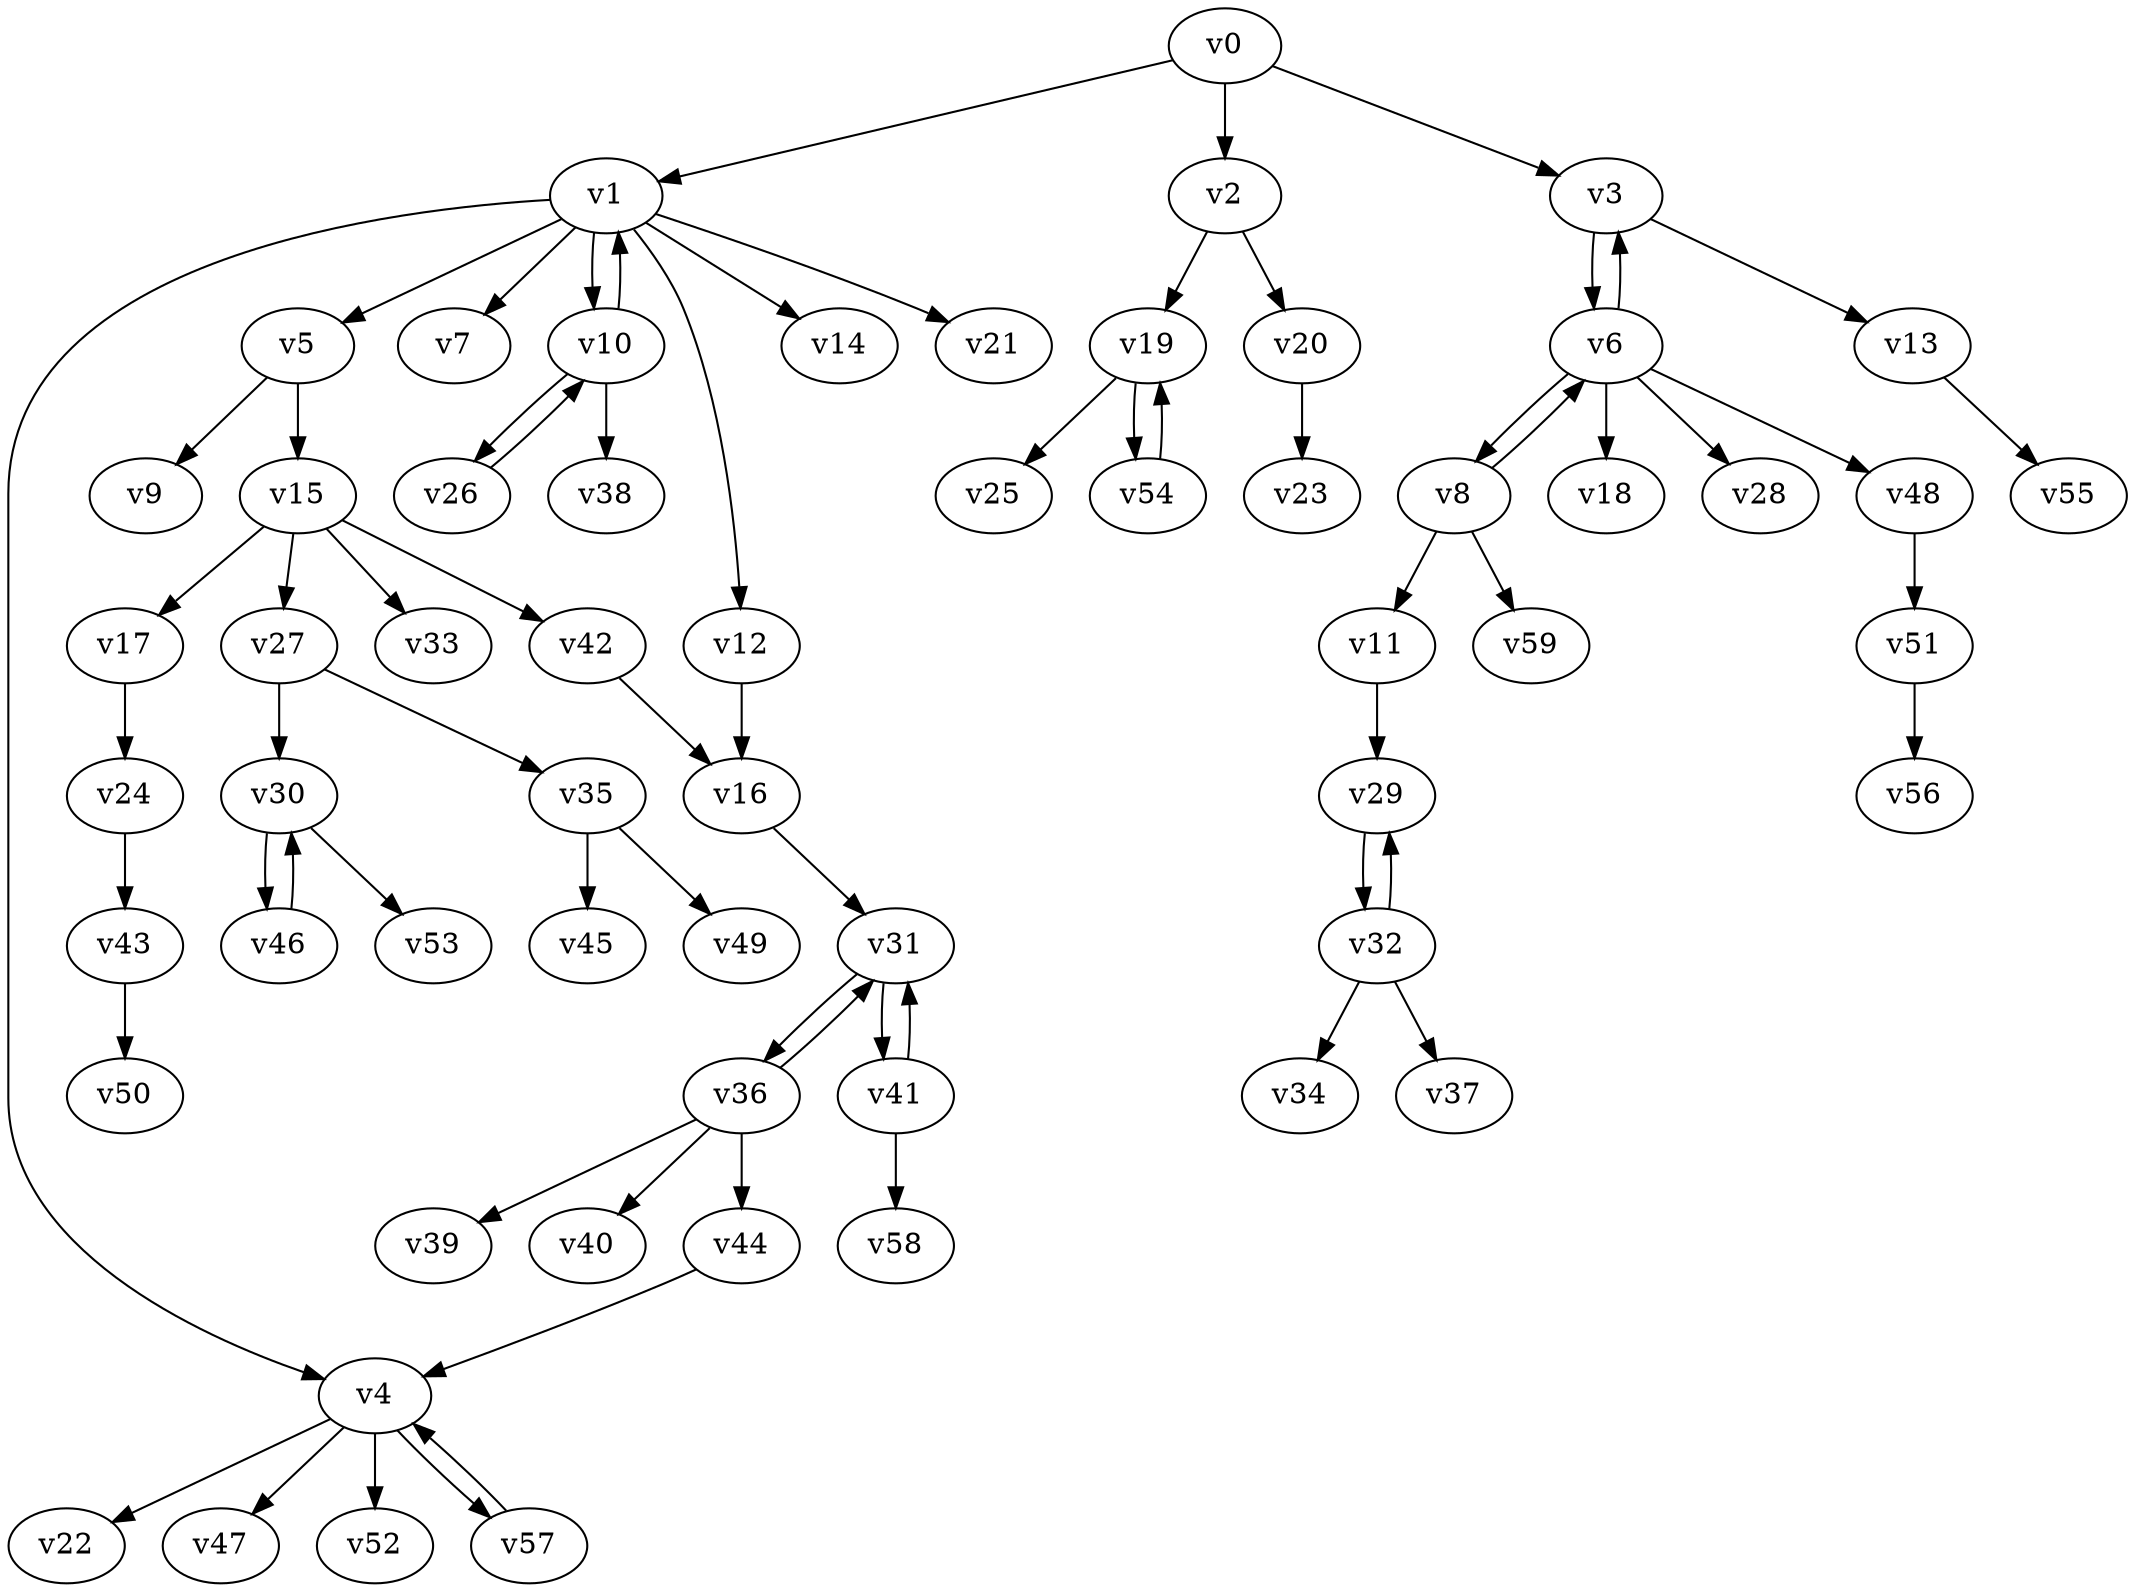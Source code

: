 digraph test086 {
    v0 [name="v0", player=0, weight=-2];
    v1 [name="v1", player=1, weight=0];
    v2 [name="v2", player=0, weight=7];
    v3 [name="v3", player=1, weight=1];
    v4 [name="v4", player=0, weight=6];
    v5 [name="v5", player=1, weight=9];
    v6 [name="v6", player=0, weight=2];
    v7 [name="v7", player=1, weight=5];
    v8 [name="v8", player=0, weight=16];
    v9 [name="v9", player=1, weight=13];
    v10 [name="v10", player=0, weight=5];
    v11 [name="v11", player=1, weight=7];
    v12 [name="v12", player=0, weight=14];
    v13 [name="v13", player=1, weight=5];
    v14 [name="v14", player=0, weight=17];
    v15 [name="v15", player=1, weight=15];
    v16 [name="v16", player=0, weight=7];
    v17 [name="v17", player=1, weight=7];
    v18 [name="v18", player=0, weight=-1];
    v19 [name="v19", player=1, weight=3];
    v20 [name="v20", player=0, weight=7];
    v21 [name="v21", player=1, weight=14];
    v22 [name="v22", player=0, weight=11];
    v23 [name="v23", player=1, weight=-3];
    v24 [name="v24", player=0, weight=7];
    v25 [name="v25", player=1, weight=7];
    v26 [name="v26", player=0, weight=14];
    v27 [name="v27", player=1, weight=-3];
    v28 [name="v28", player=0, weight=18];
    v29 [name="v29", player=1, weight=10];
    v30 [name="v30", player=0, weight=4];
    v31 [name="v31", player=1, weight=10];
    v32 [name="v32", player=0, weight=2];
    v33 [name="v33", player=1, weight=1];
    v34 [name="v34", player=0, weight=12];
    v35 [name="v35", player=1, weight=5];
    v36 [name="v36", player=0, weight=11];
    v37 [name="v37", player=1, weight=-1];
    v38 [name="v38", player=0, weight=12];
    v39 [name="v39", player=1, weight=6];
    v40 [name="v40", player=0, weight=4];
    v41 [name="v41", player=1, weight=-1];
    v42 [name="v42", player=0, weight=6];
    v43 [name="v43", player=1, weight=14];
    v44 [name="v44", player=0, weight=3];
    v45 [name="v45", player=1, weight=1];
    v46 [name="v46", player=0, weight=1];
    v47 [name="v47", player=1, weight=17];
    v48 [name="v48", player=0, weight=12];
    v49 [name="v49", player=1, weight=10];
    v50 [name="v50", player=0, weight=9];
    v51 [name="v51", player=1, weight=6];
    v52 [name="v52", player=0, weight=7];
    v53 [name="v53", player=1, weight=-1];
    v54 [name="v54", player=0, weight=5];
    v55 [name="v55", player=1, weight=15];
    v56 [name="v56", player=0, weight=9];
    v57 [name="v57", player=1, weight=14];
    v58 [name="v58", player=0, weight=13];
    v59 [name="v59", player=1, weight=11];
    v0 -> v1;
    v0 -> v2;
    v0 -> v3;
    v1 -> v4;
    v1 -> v5;
    v3 -> v6;
    v6 -> v3;
    v1 -> v7;
    v6 -> v8;
    v8 -> v6;
    v5 -> v9;
    v1 -> v10;
    v10 -> v1;
    v8 -> v11;
    v1 -> v12;
    v3 -> v13;
    v1 -> v14;
    v5 -> v15;
    v12 -> v16;
    v15 -> v17;
    v6 -> v18;
    v2 -> v19;
    v2 -> v20;
    v1 -> v21;
    v4 -> v22;
    v20 -> v23;
    v17 -> v24;
    v19 -> v25;
    v10 -> v26;
    v26 -> v10;
    v15 -> v27;
    v6 -> v28;
    v11 -> v29;
    v27 -> v30;
    v16 -> v31;
    v29 -> v32;
    v32 -> v29;
    v15 -> v33;
    v32 -> v34;
    v27 -> v35;
    v31 -> v36;
    v36 -> v31;
    v32 -> v37;
    v10 -> v38;
    v36 -> v39;
    v36 -> v40;
    v31 -> v41;
    v41 -> v31;
    v15 -> v42;
    v24 -> v43;
    v36 -> v44;
    v35 -> v45;
    v30 -> v46;
    v46 -> v30;
    v4 -> v47;
    v6 -> v48;
    v35 -> v49;
    v43 -> v50;
    v48 -> v51;
    v4 -> v52;
    v30 -> v53;
    v19 -> v54;
    v54 -> v19;
    v13 -> v55;
    v51 -> v56;
    v4 -> v57;
    v57 -> v4;
    v41 -> v58;
    v8 -> v59;
    v44 -> v4;
    v42 -> v16;
}
